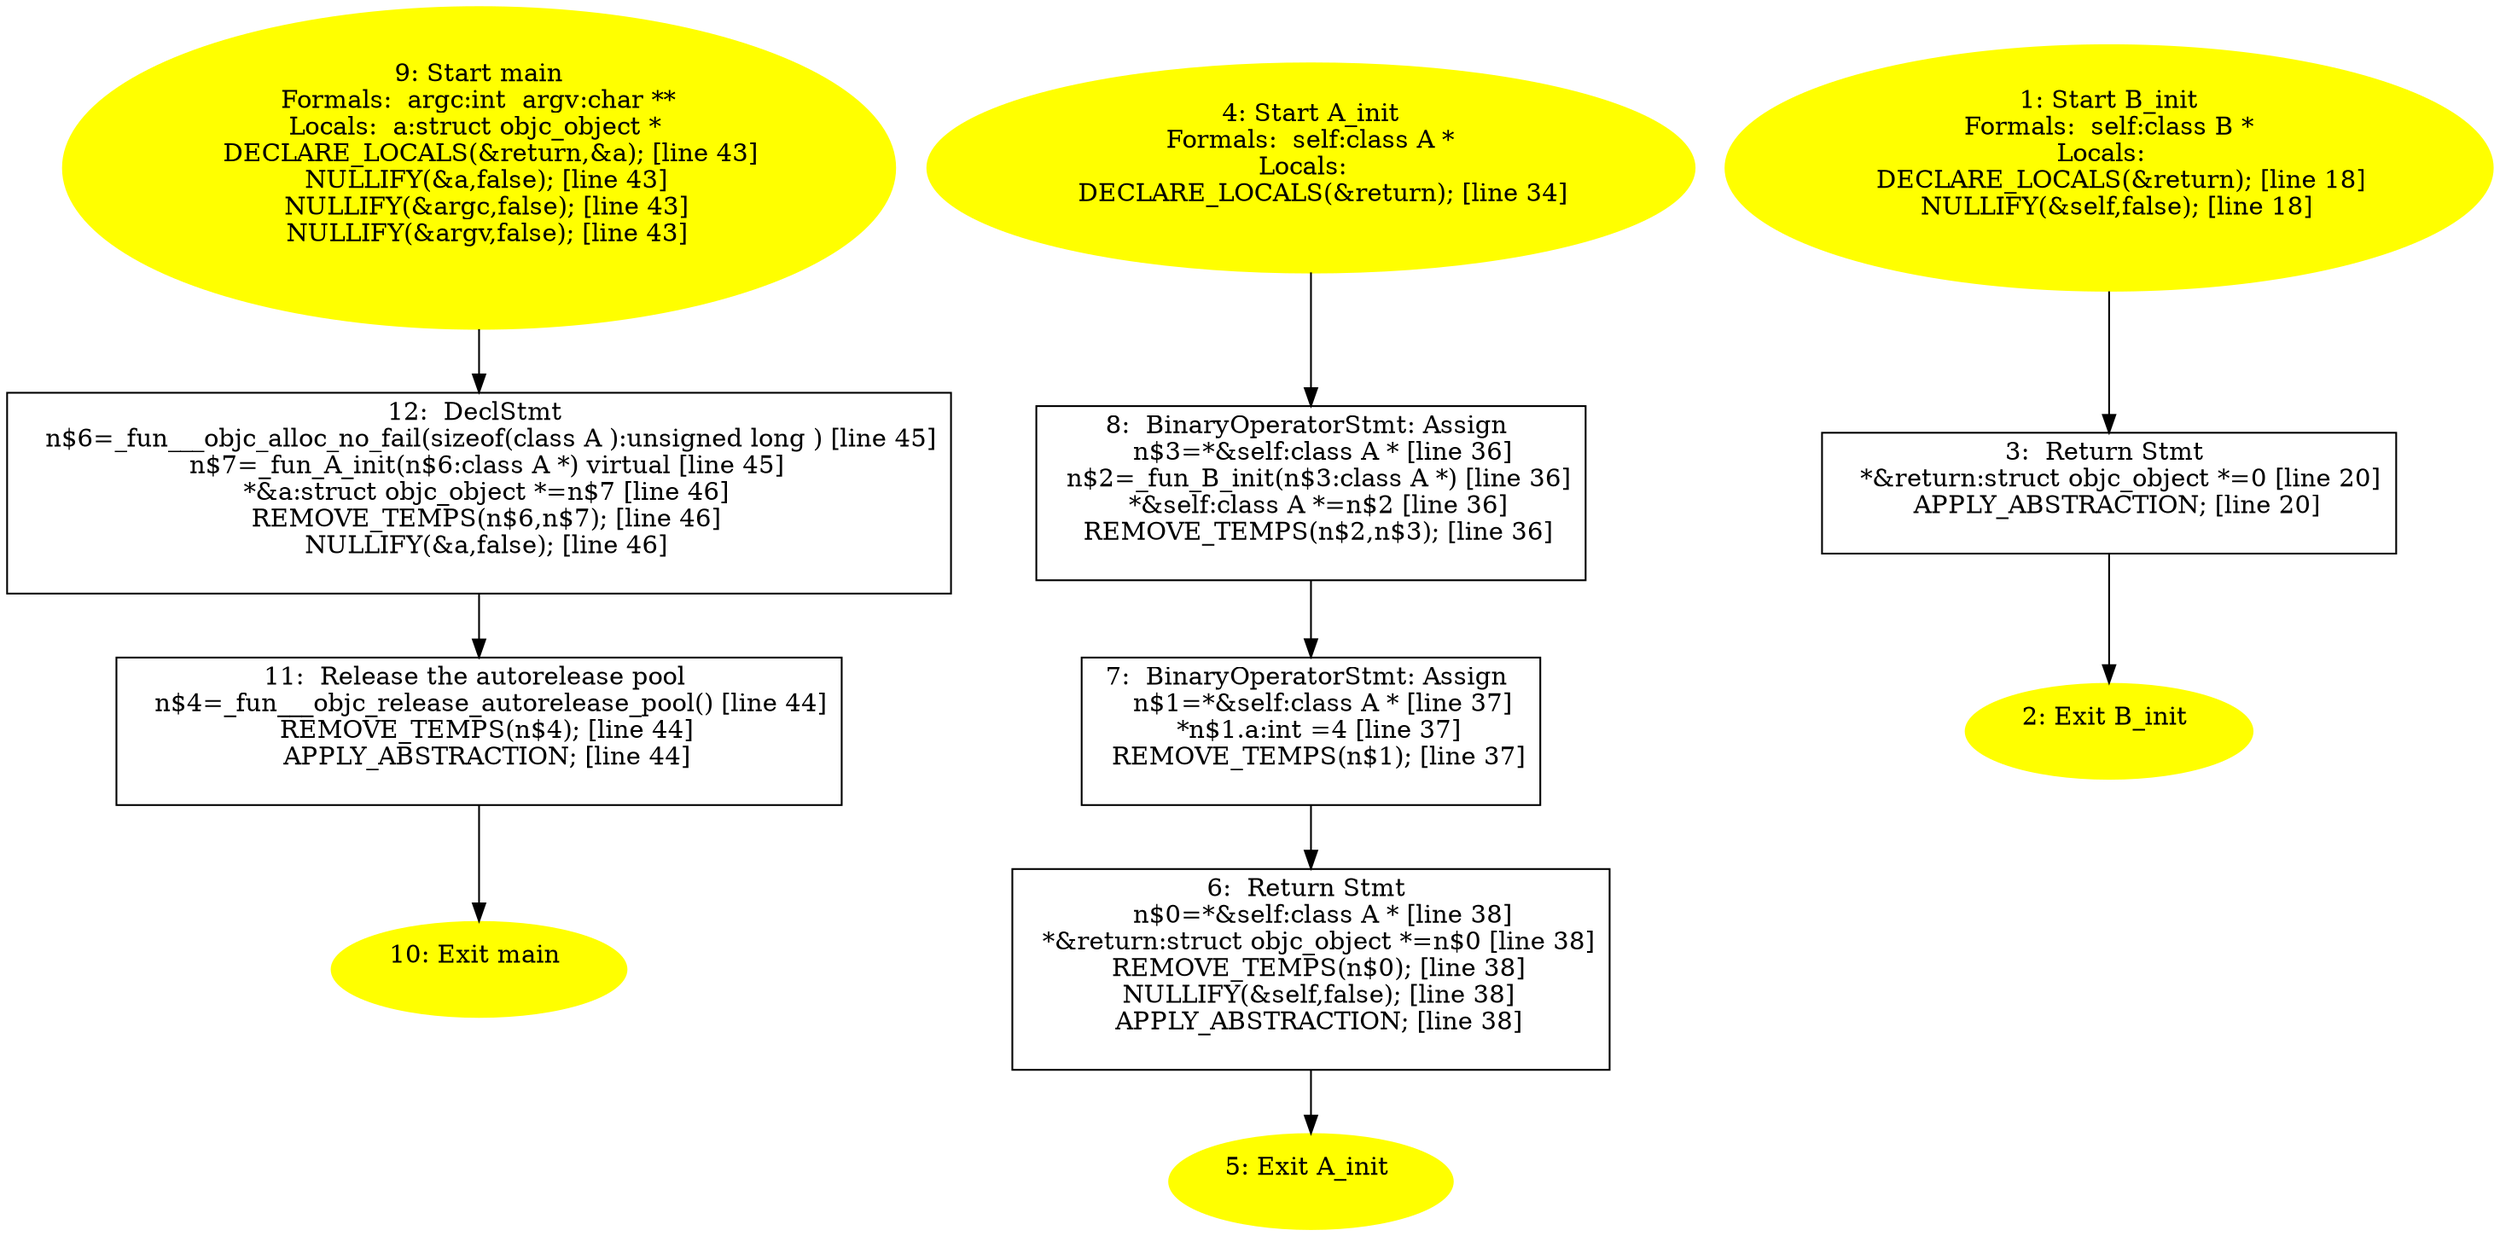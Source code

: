 digraph iCFG {
12 [label="12:  DeclStmt \n   n$6=_fun___objc_alloc_no_fail(sizeof(class A ):unsigned long ) [line 45]\n  n$7=_fun_A_init(n$6:class A *) virtual [line 45]\n  *&a:struct objc_object *=n$7 [line 46]\n  REMOVE_TEMPS(n$6,n$7); [line 46]\n  NULLIFY(&a,false); [line 46]\n " shape="box"]
	

	 12 -> 11 ;
11 [label="11:  Release the autorelease pool \n   n$4=_fun___objc_release_autorelease_pool() [line 44]\n  REMOVE_TEMPS(n$4); [line 44]\n  APPLY_ABSTRACTION; [line 44]\n " shape="box"]
	

	 11 -> 10 ;
10 [label="10: Exit main \n  " color=yellow style=filled]
	

9 [label="9: Start main\nFormals:  argc:int  argv:char **\nLocals:  a:struct objc_object * \n   DECLARE_LOCALS(&return,&a); [line 43]\n  NULLIFY(&a,false); [line 43]\n  NULLIFY(&argc,false); [line 43]\n  NULLIFY(&argv,false); [line 43]\n " color=yellow style=filled]
	

	 9 -> 12 ;
8 [label="8:  BinaryOperatorStmt: Assign \n   n$3=*&self:class A * [line 36]\n  n$2=_fun_B_init(n$3:class A *) [line 36]\n  *&self:class A *=n$2 [line 36]\n  REMOVE_TEMPS(n$2,n$3); [line 36]\n " shape="box"]
	

	 8 -> 7 ;
7 [label="7:  BinaryOperatorStmt: Assign \n   n$1=*&self:class A * [line 37]\n  *n$1.a:int =4 [line 37]\n  REMOVE_TEMPS(n$1); [line 37]\n " shape="box"]
	

	 7 -> 6 ;
6 [label="6:  Return Stmt \n   n$0=*&self:class A * [line 38]\n  *&return:struct objc_object *=n$0 [line 38]\n  REMOVE_TEMPS(n$0); [line 38]\n  NULLIFY(&self,false); [line 38]\n  APPLY_ABSTRACTION; [line 38]\n " shape="box"]
	

	 6 -> 5 ;
5 [label="5: Exit A_init \n  " color=yellow style=filled]
	

4 [label="4: Start A_init\nFormals:  self:class A *\nLocals:  \n   DECLARE_LOCALS(&return); [line 34]\n " color=yellow style=filled]
	

	 4 -> 8 ;
3 [label="3:  Return Stmt \n   *&return:struct objc_object *=0 [line 20]\n  APPLY_ABSTRACTION; [line 20]\n " shape="box"]
	

	 3 -> 2 ;
2 [label="2: Exit B_init \n  " color=yellow style=filled]
	

1 [label="1: Start B_init\nFormals:  self:class B *\nLocals:  \n   DECLARE_LOCALS(&return); [line 18]\n  NULLIFY(&self,false); [line 18]\n " color=yellow style=filled]
	

	 1 -> 3 ;
}

